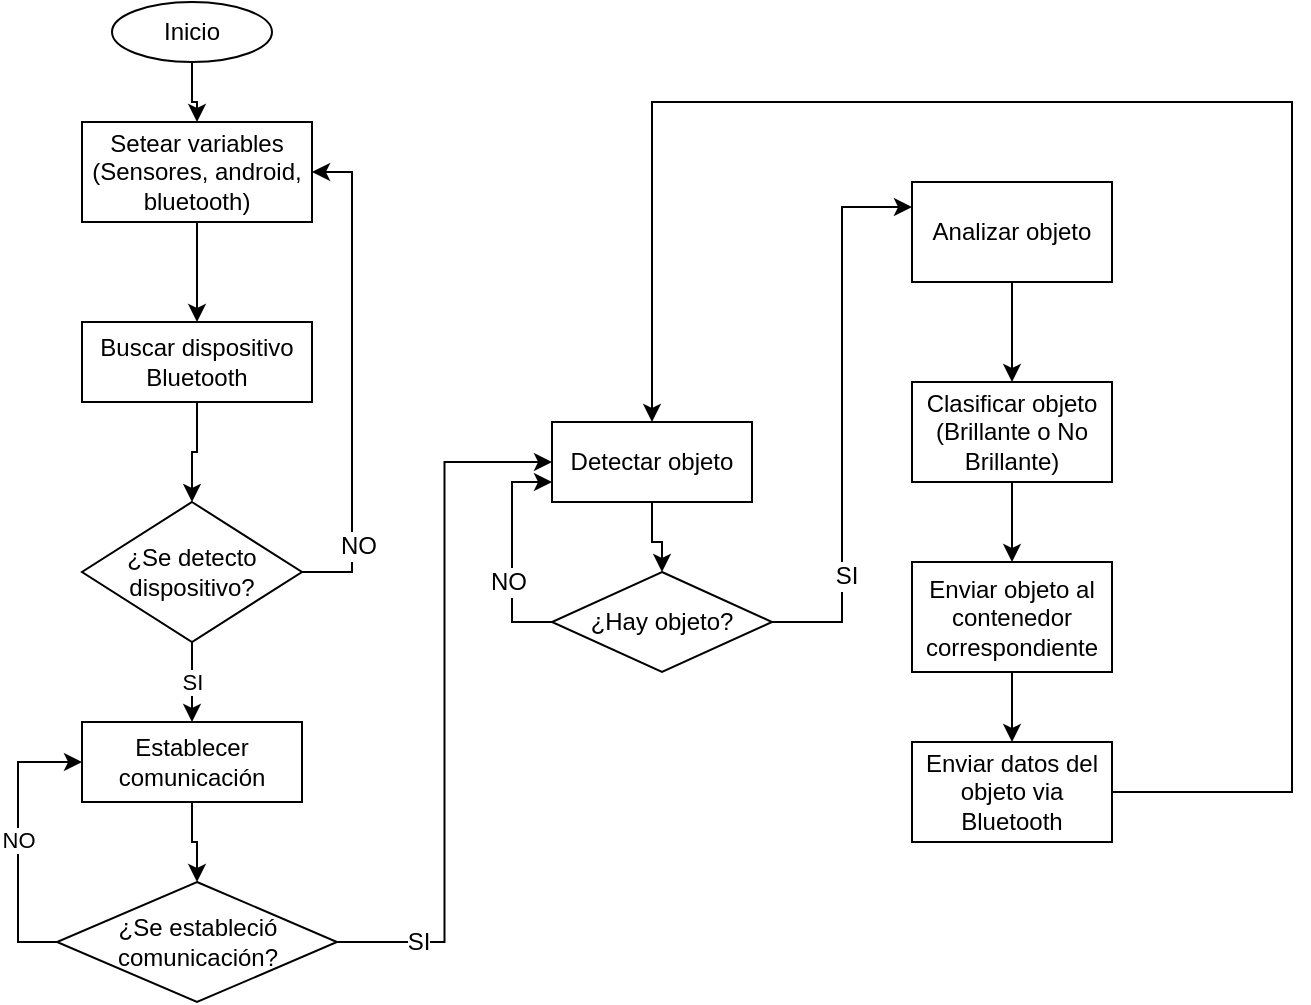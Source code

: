 <mxfile version="12.3.0" type="github" pages="1">
  <diagram id="STlTrTyaFdxh5K6iM4i-" name="Page-1">
    <mxGraphModel dx="1038" dy="541" grid="1" gridSize="10" guides="1" tooltips="1" connect="1" arrows="1" fold="1" page="1" pageScale="1" pageWidth="827" pageHeight="1169" math="0" shadow="0">
      <root>
        <mxCell id="0"/>
        <mxCell id="1" parent="0"/>
        <mxCell id="9s9EcDKqrtFWLL4vESNv-3" style="edgeStyle=orthogonalEdgeStyle;rounded=0;orthogonalLoop=1;jettySize=auto;html=1;entryX=0.5;entryY=0;entryDx=0;entryDy=0;" parent="1" source="9s9EcDKqrtFWLL4vESNv-1" target="9s9EcDKqrtFWLL4vESNv-2" edge="1">
          <mxGeometry relative="1" as="geometry"/>
        </mxCell>
        <mxCell id="9s9EcDKqrtFWLL4vESNv-1" value="Inicio" style="ellipse;whiteSpace=wrap;html=1;" parent="1" vertex="1">
          <mxGeometry x="80" y="20" width="80" height="30" as="geometry"/>
        </mxCell>
        <mxCell id="9s9EcDKqrtFWLL4vESNv-6" style="edgeStyle=orthogonalEdgeStyle;rounded=0;orthogonalLoop=1;jettySize=auto;html=1;entryX=0.5;entryY=0;entryDx=0;entryDy=0;" parent="1" source="9s9EcDKqrtFWLL4vESNv-2" target="9s9EcDKqrtFWLL4vESNv-4" edge="1">
          <mxGeometry relative="1" as="geometry"/>
        </mxCell>
        <mxCell id="9s9EcDKqrtFWLL4vESNv-2" value="Setear variables (Sensores, android, bluetooth)" style="rounded=0;whiteSpace=wrap;html=1;" parent="1" vertex="1">
          <mxGeometry x="65" y="80" width="115" height="50" as="geometry"/>
        </mxCell>
        <mxCell id="9s9EcDKqrtFWLL4vESNv-8" style="edgeStyle=orthogonalEdgeStyle;rounded=0;orthogonalLoop=1;jettySize=auto;html=1;entryX=0.5;entryY=0;entryDx=0;entryDy=0;" parent="1" source="9s9EcDKqrtFWLL4vESNv-4" target="9s9EcDKqrtFWLL4vESNv-7" edge="1">
          <mxGeometry relative="1" as="geometry"/>
        </mxCell>
        <mxCell id="9s9EcDKqrtFWLL4vESNv-4" value="Buscar dispositivo Bluetooth" style="rounded=0;whiteSpace=wrap;html=1;" parent="1" vertex="1">
          <mxGeometry x="65" y="180" width="115" height="40" as="geometry"/>
        </mxCell>
        <mxCell id="9s9EcDKqrtFWLL4vESNv-9" style="edgeStyle=orthogonalEdgeStyle;rounded=0;orthogonalLoop=1;jettySize=auto;html=1;entryX=1;entryY=0.5;entryDx=0;entryDy=0;" parent="1" source="9s9EcDKqrtFWLL4vESNv-7" target="9s9EcDKqrtFWLL4vESNv-2" edge="1">
          <mxGeometry relative="1" as="geometry">
            <Array as="points">
              <mxPoint x="200" y="305"/>
              <mxPoint x="200" y="105"/>
            </Array>
          </mxGeometry>
        </mxCell>
        <mxCell id="9s9EcDKqrtFWLL4vESNv-10" value="&lt;div&gt;NO&lt;/div&gt;" style="text;html=1;align=center;verticalAlign=middle;resizable=0;points=[];;labelBackgroundColor=#ffffff;" parent="9s9EcDKqrtFWLL4vESNv-9" vertex="1" connectable="0">
          <mxGeometry x="-0.796" y="13" relative="1" as="geometry">
            <mxPoint x="16" y="-13" as="offset"/>
          </mxGeometry>
        </mxCell>
        <mxCell id="9s9EcDKqrtFWLL4vESNv-12" value="&lt;div&gt;SI&lt;/div&gt;" style="edgeStyle=orthogonalEdgeStyle;rounded=0;orthogonalLoop=1;jettySize=auto;html=1;" parent="1" source="9s9EcDKqrtFWLL4vESNv-7" target="9s9EcDKqrtFWLL4vESNv-11" edge="1">
          <mxGeometry relative="1" as="geometry"/>
        </mxCell>
        <mxCell id="9s9EcDKqrtFWLL4vESNv-7" value="¿Se detecto dispositivo?" style="rhombus;whiteSpace=wrap;html=1;" parent="1" vertex="1">
          <mxGeometry x="65" y="270" width="110" height="70" as="geometry"/>
        </mxCell>
        <mxCell id="9s9EcDKqrtFWLL4vESNv-14" style="edgeStyle=orthogonalEdgeStyle;rounded=0;orthogonalLoop=1;jettySize=auto;html=1;entryX=0.5;entryY=0;entryDx=0;entryDy=0;" parent="1" source="9s9EcDKqrtFWLL4vESNv-11" target="9s9EcDKqrtFWLL4vESNv-13" edge="1">
          <mxGeometry relative="1" as="geometry"/>
        </mxCell>
        <mxCell id="9s9EcDKqrtFWLL4vESNv-11" value="Establecer comunicación" style="rounded=0;whiteSpace=wrap;html=1;" parent="1" vertex="1">
          <mxGeometry x="65" y="380" width="110" height="40" as="geometry"/>
        </mxCell>
        <mxCell id="9s9EcDKqrtFWLL4vESNv-15" value="&lt;div&gt;NO&lt;/div&gt;" style="edgeStyle=orthogonalEdgeStyle;rounded=0;orthogonalLoop=1;jettySize=auto;html=1;entryX=0;entryY=0.5;entryDx=0;entryDy=0;" parent="1" source="9s9EcDKqrtFWLL4vESNv-13" target="9s9EcDKqrtFWLL4vESNv-11" edge="1">
          <mxGeometry relative="1" as="geometry">
            <Array as="points">
              <mxPoint x="33" y="490"/>
              <mxPoint x="33" y="400"/>
            </Array>
          </mxGeometry>
        </mxCell>
        <mxCell id="9s9EcDKqrtFWLL4vESNv-20" style="edgeStyle=orthogonalEdgeStyle;rounded=0;orthogonalLoop=1;jettySize=auto;html=1;entryX=0;entryY=0.5;entryDx=0;entryDy=0;" parent="1" source="9s9EcDKqrtFWLL4vESNv-13" target="9s9EcDKqrtFWLL4vESNv-16" edge="1">
          <mxGeometry relative="1" as="geometry"/>
        </mxCell>
        <mxCell id="9s9EcDKqrtFWLL4vESNv-21" value="SI" style="text;html=1;align=center;verticalAlign=middle;resizable=0;points=[];;labelBackgroundColor=#ffffff;" parent="9s9EcDKqrtFWLL4vESNv-20" vertex="1" connectable="0">
          <mxGeometry x="-0.773" relative="1" as="geometry">
            <mxPoint x="1" as="offset"/>
          </mxGeometry>
        </mxCell>
        <mxCell id="9s9EcDKqrtFWLL4vESNv-13" value="¿Se estableció comunicación?" style="rhombus;whiteSpace=wrap;html=1;" parent="1" vertex="1">
          <mxGeometry x="52.5" y="460" width="140" height="60" as="geometry"/>
        </mxCell>
        <mxCell id="9s9EcDKqrtFWLL4vESNv-22" style="edgeStyle=orthogonalEdgeStyle;rounded=0;orthogonalLoop=1;jettySize=auto;html=1;entryX=0.5;entryY=0;entryDx=0;entryDy=0;" parent="1" source="9s9EcDKqrtFWLL4vESNv-16" target="9s9EcDKqrtFWLL4vESNv-19" edge="1">
          <mxGeometry relative="1" as="geometry"/>
        </mxCell>
        <mxCell id="9s9EcDKqrtFWLL4vESNv-16" value="&lt;div&gt;Detectar objeto&lt;/div&gt;" style="rounded=0;whiteSpace=wrap;html=1;" parent="1" vertex="1">
          <mxGeometry x="300" y="230" width="100" height="40" as="geometry"/>
        </mxCell>
        <mxCell id="9s9EcDKqrtFWLL4vESNv-23" style="edgeStyle=orthogonalEdgeStyle;rounded=0;orthogonalLoop=1;jettySize=auto;html=1;" parent="1" source="9s9EcDKqrtFWLL4vESNv-19" edge="1">
          <mxGeometry relative="1" as="geometry">
            <mxPoint x="300" y="260" as="targetPoint"/>
            <Array as="points">
              <mxPoint x="280" y="330"/>
              <mxPoint x="280" y="260"/>
            </Array>
          </mxGeometry>
        </mxCell>
        <mxCell id="9s9EcDKqrtFWLL4vESNv-24" value="NO" style="text;html=1;align=center;verticalAlign=middle;resizable=0;points=[];;labelBackgroundColor=#ffffff;" parent="9s9EcDKqrtFWLL4vESNv-23" vertex="1" connectable="0">
          <mxGeometry x="-0.273" y="2" relative="1" as="geometry">
            <mxPoint as="offset"/>
          </mxGeometry>
        </mxCell>
        <mxCell id="9s9EcDKqrtFWLL4vESNv-28" style="edgeStyle=orthogonalEdgeStyle;rounded=0;orthogonalLoop=1;jettySize=auto;html=1;entryX=0;entryY=0.25;entryDx=0;entryDy=0;" parent="1" source="9s9EcDKqrtFWLL4vESNv-19" target="9s9EcDKqrtFWLL4vESNv-25" edge="1">
          <mxGeometry relative="1" as="geometry"/>
        </mxCell>
        <mxCell id="9s9EcDKqrtFWLL4vESNv-29" value="SI" style="text;html=1;align=center;verticalAlign=middle;resizable=0;points=[];;labelBackgroundColor=#ffffff;" parent="9s9EcDKqrtFWLL4vESNv-28" vertex="1" connectable="0">
          <mxGeometry x="-0.722" y="20" relative="1" as="geometry">
            <mxPoint x="22" y="-20" as="offset"/>
          </mxGeometry>
        </mxCell>
        <mxCell id="9s9EcDKqrtFWLL4vESNv-19" value="¿Hay objeto?" style="rhombus;whiteSpace=wrap;html=1;" parent="1" vertex="1">
          <mxGeometry x="300" y="305" width="110" height="50" as="geometry"/>
        </mxCell>
        <mxCell id="9s9EcDKqrtFWLL4vESNv-27" style="edgeStyle=orthogonalEdgeStyle;rounded=0;orthogonalLoop=1;jettySize=auto;html=1;" parent="1" source="9s9EcDKqrtFWLL4vESNv-25" target="9s9EcDKqrtFWLL4vESNv-26" edge="1">
          <mxGeometry relative="1" as="geometry"/>
        </mxCell>
        <mxCell id="9s9EcDKqrtFWLL4vESNv-25" value="Analizar objeto" style="rounded=0;whiteSpace=wrap;html=1;" parent="1" vertex="1">
          <mxGeometry x="480" y="110" width="100" height="50" as="geometry"/>
        </mxCell>
        <mxCell id="9s9EcDKqrtFWLL4vESNv-32" style="edgeStyle=orthogonalEdgeStyle;rounded=0;orthogonalLoop=1;jettySize=auto;html=1;entryX=0.5;entryY=0;entryDx=0;entryDy=0;" parent="1" source="9s9EcDKqrtFWLL4vESNv-26" target="9s9EcDKqrtFWLL4vESNv-30" edge="1">
          <mxGeometry relative="1" as="geometry"/>
        </mxCell>
        <mxCell id="9s9EcDKqrtFWLL4vESNv-26" value="Clasificar objeto (Brillante o No Brillante)" style="rounded=0;whiteSpace=wrap;html=1;" parent="1" vertex="1">
          <mxGeometry x="480" y="210" width="100" height="50" as="geometry"/>
        </mxCell>
        <mxCell id="9s9EcDKqrtFWLL4vESNv-34" style="edgeStyle=orthogonalEdgeStyle;rounded=0;orthogonalLoop=1;jettySize=auto;html=1;entryX=0.5;entryY=0;entryDx=0;entryDy=0;" parent="1" source="9s9EcDKqrtFWLL4vESNv-30" target="9s9EcDKqrtFWLL4vESNv-33" edge="1">
          <mxGeometry relative="1" as="geometry"/>
        </mxCell>
        <mxCell id="9s9EcDKqrtFWLL4vESNv-30" value="Enviar objeto al contenedor correspondiente" style="rounded=0;whiteSpace=wrap;html=1;" parent="1" vertex="1">
          <mxGeometry x="480" y="300" width="100" height="55" as="geometry"/>
        </mxCell>
        <mxCell id="9s9EcDKqrtFWLL4vESNv-35" style="edgeStyle=orthogonalEdgeStyle;rounded=0;orthogonalLoop=1;jettySize=auto;html=1;entryX=0.5;entryY=0;entryDx=0;entryDy=0;" parent="1" source="9s9EcDKqrtFWLL4vESNv-33" target="9s9EcDKqrtFWLL4vESNv-16" edge="1">
          <mxGeometry relative="1" as="geometry">
            <Array as="points">
              <mxPoint x="670" y="415"/>
              <mxPoint x="670" y="70"/>
              <mxPoint x="350" y="70"/>
            </Array>
          </mxGeometry>
        </mxCell>
        <mxCell id="9s9EcDKqrtFWLL4vESNv-33" value="Enviar datos del objeto via Bluetooth" style="rounded=0;whiteSpace=wrap;html=1;" parent="1" vertex="1">
          <mxGeometry x="480" y="390" width="100" height="50" as="geometry"/>
        </mxCell>
      </root>
    </mxGraphModel>
  </diagram>
</mxfile>
